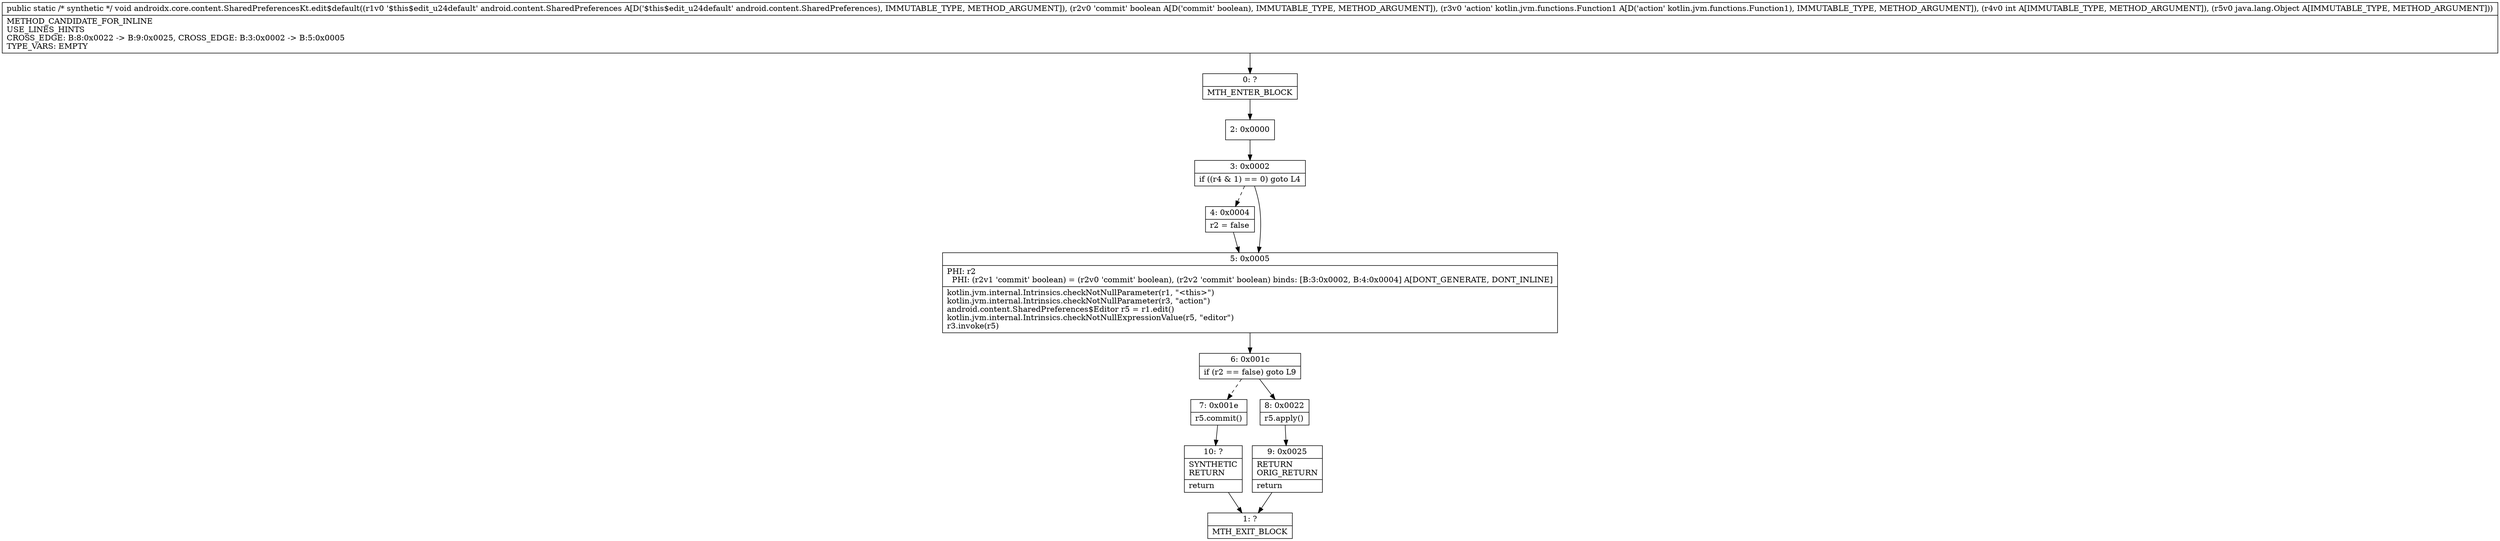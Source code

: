 digraph "CFG forandroidx.core.content.SharedPreferencesKt.edit$default(Landroid\/content\/SharedPreferences;ZLkotlin\/jvm\/functions\/Function1;ILjava\/lang\/Object;)V" {
Node_0 [shape=record,label="{0\:\ ?|MTH_ENTER_BLOCK\l}"];
Node_2 [shape=record,label="{2\:\ 0x0000}"];
Node_3 [shape=record,label="{3\:\ 0x0002|if ((r4 & 1) == 0) goto L4\l}"];
Node_4 [shape=record,label="{4\:\ 0x0004|r2 = false\l}"];
Node_5 [shape=record,label="{5\:\ 0x0005|PHI: r2 \l  PHI: (r2v1 'commit' boolean) = (r2v0 'commit' boolean), (r2v2 'commit' boolean) binds: [B:3:0x0002, B:4:0x0004] A[DONT_GENERATE, DONT_INLINE]\l|kotlin.jvm.internal.Intrinsics.checkNotNullParameter(r1, \"\<this\>\")\lkotlin.jvm.internal.Intrinsics.checkNotNullParameter(r3, \"action\")\landroid.content.SharedPreferences$Editor r5 = r1.edit()\lkotlin.jvm.internal.Intrinsics.checkNotNullExpressionValue(r5, \"editor\")\lr3.invoke(r5)\l}"];
Node_6 [shape=record,label="{6\:\ 0x001c|if (r2 == false) goto L9\l}"];
Node_7 [shape=record,label="{7\:\ 0x001e|r5.commit()\l}"];
Node_10 [shape=record,label="{10\:\ ?|SYNTHETIC\lRETURN\l|return\l}"];
Node_1 [shape=record,label="{1\:\ ?|MTH_EXIT_BLOCK\l}"];
Node_8 [shape=record,label="{8\:\ 0x0022|r5.apply()\l}"];
Node_9 [shape=record,label="{9\:\ 0x0025|RETURN\lORIG_RETURN\l|return\l}"];
MethodNode[shape=record,label="{public static \/* synthetic *\/ void androidx.core.content.SharedPreferencesKt.edit$default((r1v0 '$this$edit_u24default' android.content.SharedPreferences A[D('$this$edit_u24default' android.content.SharedPreferences), IMMUTABLE_TYPE, METHOD_ARGUMENT]), (r2v0 'commit' boolean A[D('commit' boolean), IMMUTABLE_TYPE, METHOD_ARGUMENT]), (r3v0 'action' kotlin.jvm.functions.Function1 A[D('action' kotlin.jvm.functions.Function1), IMMUTABLE_TYPE, METHOD_ARGUMENT]), (r4v0 int A[IMMUTABLE_TYPE, METHOD_ARGUMENT]), (r5v0 java.lang.Object A[IMMUTABLE_TYPE, METHOD_ARGUMENT]))  | METHOD_CANDIDATE_FOR_INLINE\lUSE_LINES_HINTS\lCROSS_EDGE: B:8:0x0022 \-\> B:9:0x0025, CROSS_EDGE: B:3:0x0002 \-\> B:5:0x0005\lTYPE_VARS: EMPTY\l}"];
MethodNode -> Node_0;Node_0 -> Node_2;
Node_2 -> Node_3;
Node_3 -> Node_4[style=dashed];
Node_3 -> Node_5;
Node_4 -> Node_5;
Node_5 -> Node_6;
Node_6 -> Node_7[style=dashed];
Node_6 -> Node_8;
Node_7 -> Node_10;
Node_10 -> Node_1;
Node_8 -> Node_9;
Node_9 -> Node_1;
}

